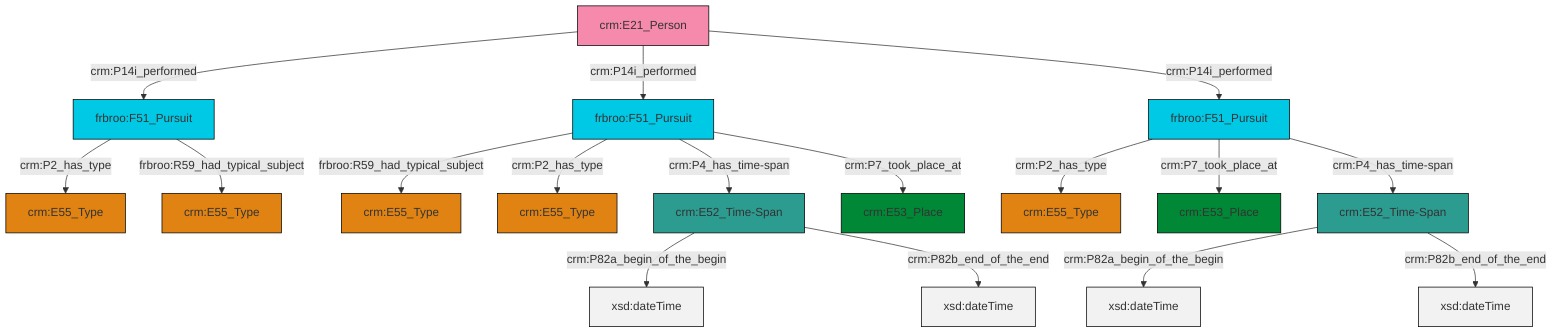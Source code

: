 graph TD
classDef Literal fill:#f2f2f2,stroke:#000000;
classDef CRM_Entity fill:#FFFFFF,stroke:#000000;
classDef Temporal_Entity fill:#00C9E6, stroke:#000000;
classDef Type fill:#E18312, stroke:#000000;
classDef Time-Span fill:#2C9C91, stroke:#000000;
classDef Appellation fill:#FFEB7F, stroke:#000000;
classDef Place fill:#008836, stroke:#000000;
classDef Persistent_Item fill:#B266B2, stroke:#000000;
classDef Conceptual_Object fill:#FFD700, stroke:#000000;
classDef Physical_Thing fill:#D2B48C, stroke:#000000;
classDef Actor fill:#f58aad, stroke:#000000;
classDef PC_Classes fill:#4ce600, stroke:#000000;
classDef Multi fill:#cccccc,stroke:#000000;

0["frbroo:F51_Pursuit"]:::Temporal_Entity -->|crm:P2_has_type| 1["crm:E55_Type"]:::Type
4["frbroo:F51_Pursuit"]:::Temporal_Entity -->|frbroo:R59_had_typical_subject| 5["crm:E55_Type"]:::Type
0["frbroo:F51_Pursuit"]:::Temporal_Entity -->|crm:P7_took_place_at| 8["crm:E53_Place"]:::Place
6["crm:E52_Time-Span"]:::Time-Span -->|crm:P82a_begin_of_the_begin| 11[xsd:dateTime]:::Literal
9["crm:E21_Person"]:::Actor -->|crm:P14i_performed| 19["frbroo:F51_Pursuit"]:::Temporal_Entity
0["frbroo:F51_Pursuit"]:::Temporal_Entity -->|crm:P4_has_time-span| 21["crm:E52_Time-Span"]:::Time-Span
21["crm:E52_Time-Span"]:::Time-Span -->|crm:P82a_begin_of_the_begin| 22[xsd:dateTime]:::Literal
4["frbroo:F51_Pursuit"]:::Temporal_Entity -->|crm:P2_has_type| 2["crm:E55_Type"]:::Type
4["frbroo:F51_Pursuit"]:::Temporal_Entity -->|crm:P4_has_time-span| 6["crm:E52_Time-Span"]:::Time-Span
19["frbroo:F51_Pursuit"]:::Temporal_Entity -->|crm:P2_has_type| 17["crm:E55_Type"]:::Type
6["crm:E52_Time-Span"]:::Time-Span -->|crm:P82b_end_of_the_end| 25[xsd:dateTime]:::Literal
9["crm:E21_Person"]:::Actor -->|crm:P14i_performed| 4["frbroo:F51_Pursuit"]:::Temporal_Entity
19["frbroo:F51_Pursuit"]:::Temporal_Entity -->|frbroo:R59_had_typical_subject| 29["crm:E55_Type"]:::Type
9["crm:E21_Person"]:::Actor -->|crm:P14i_performed| 0["frbroo:F51_Pursuit"]:::Temporal_Entity
21["crm:E52_Time-Span"]:::Time-Span -->|crm:P82b_end_of_the_end| 31[xsd:dateTime]:::Literal
4["frbroo:F51_Pursuit"]:::Temporal_Entity -->|crm:P7_took_place_at| 12["crm:E53_Place"]:::Place
